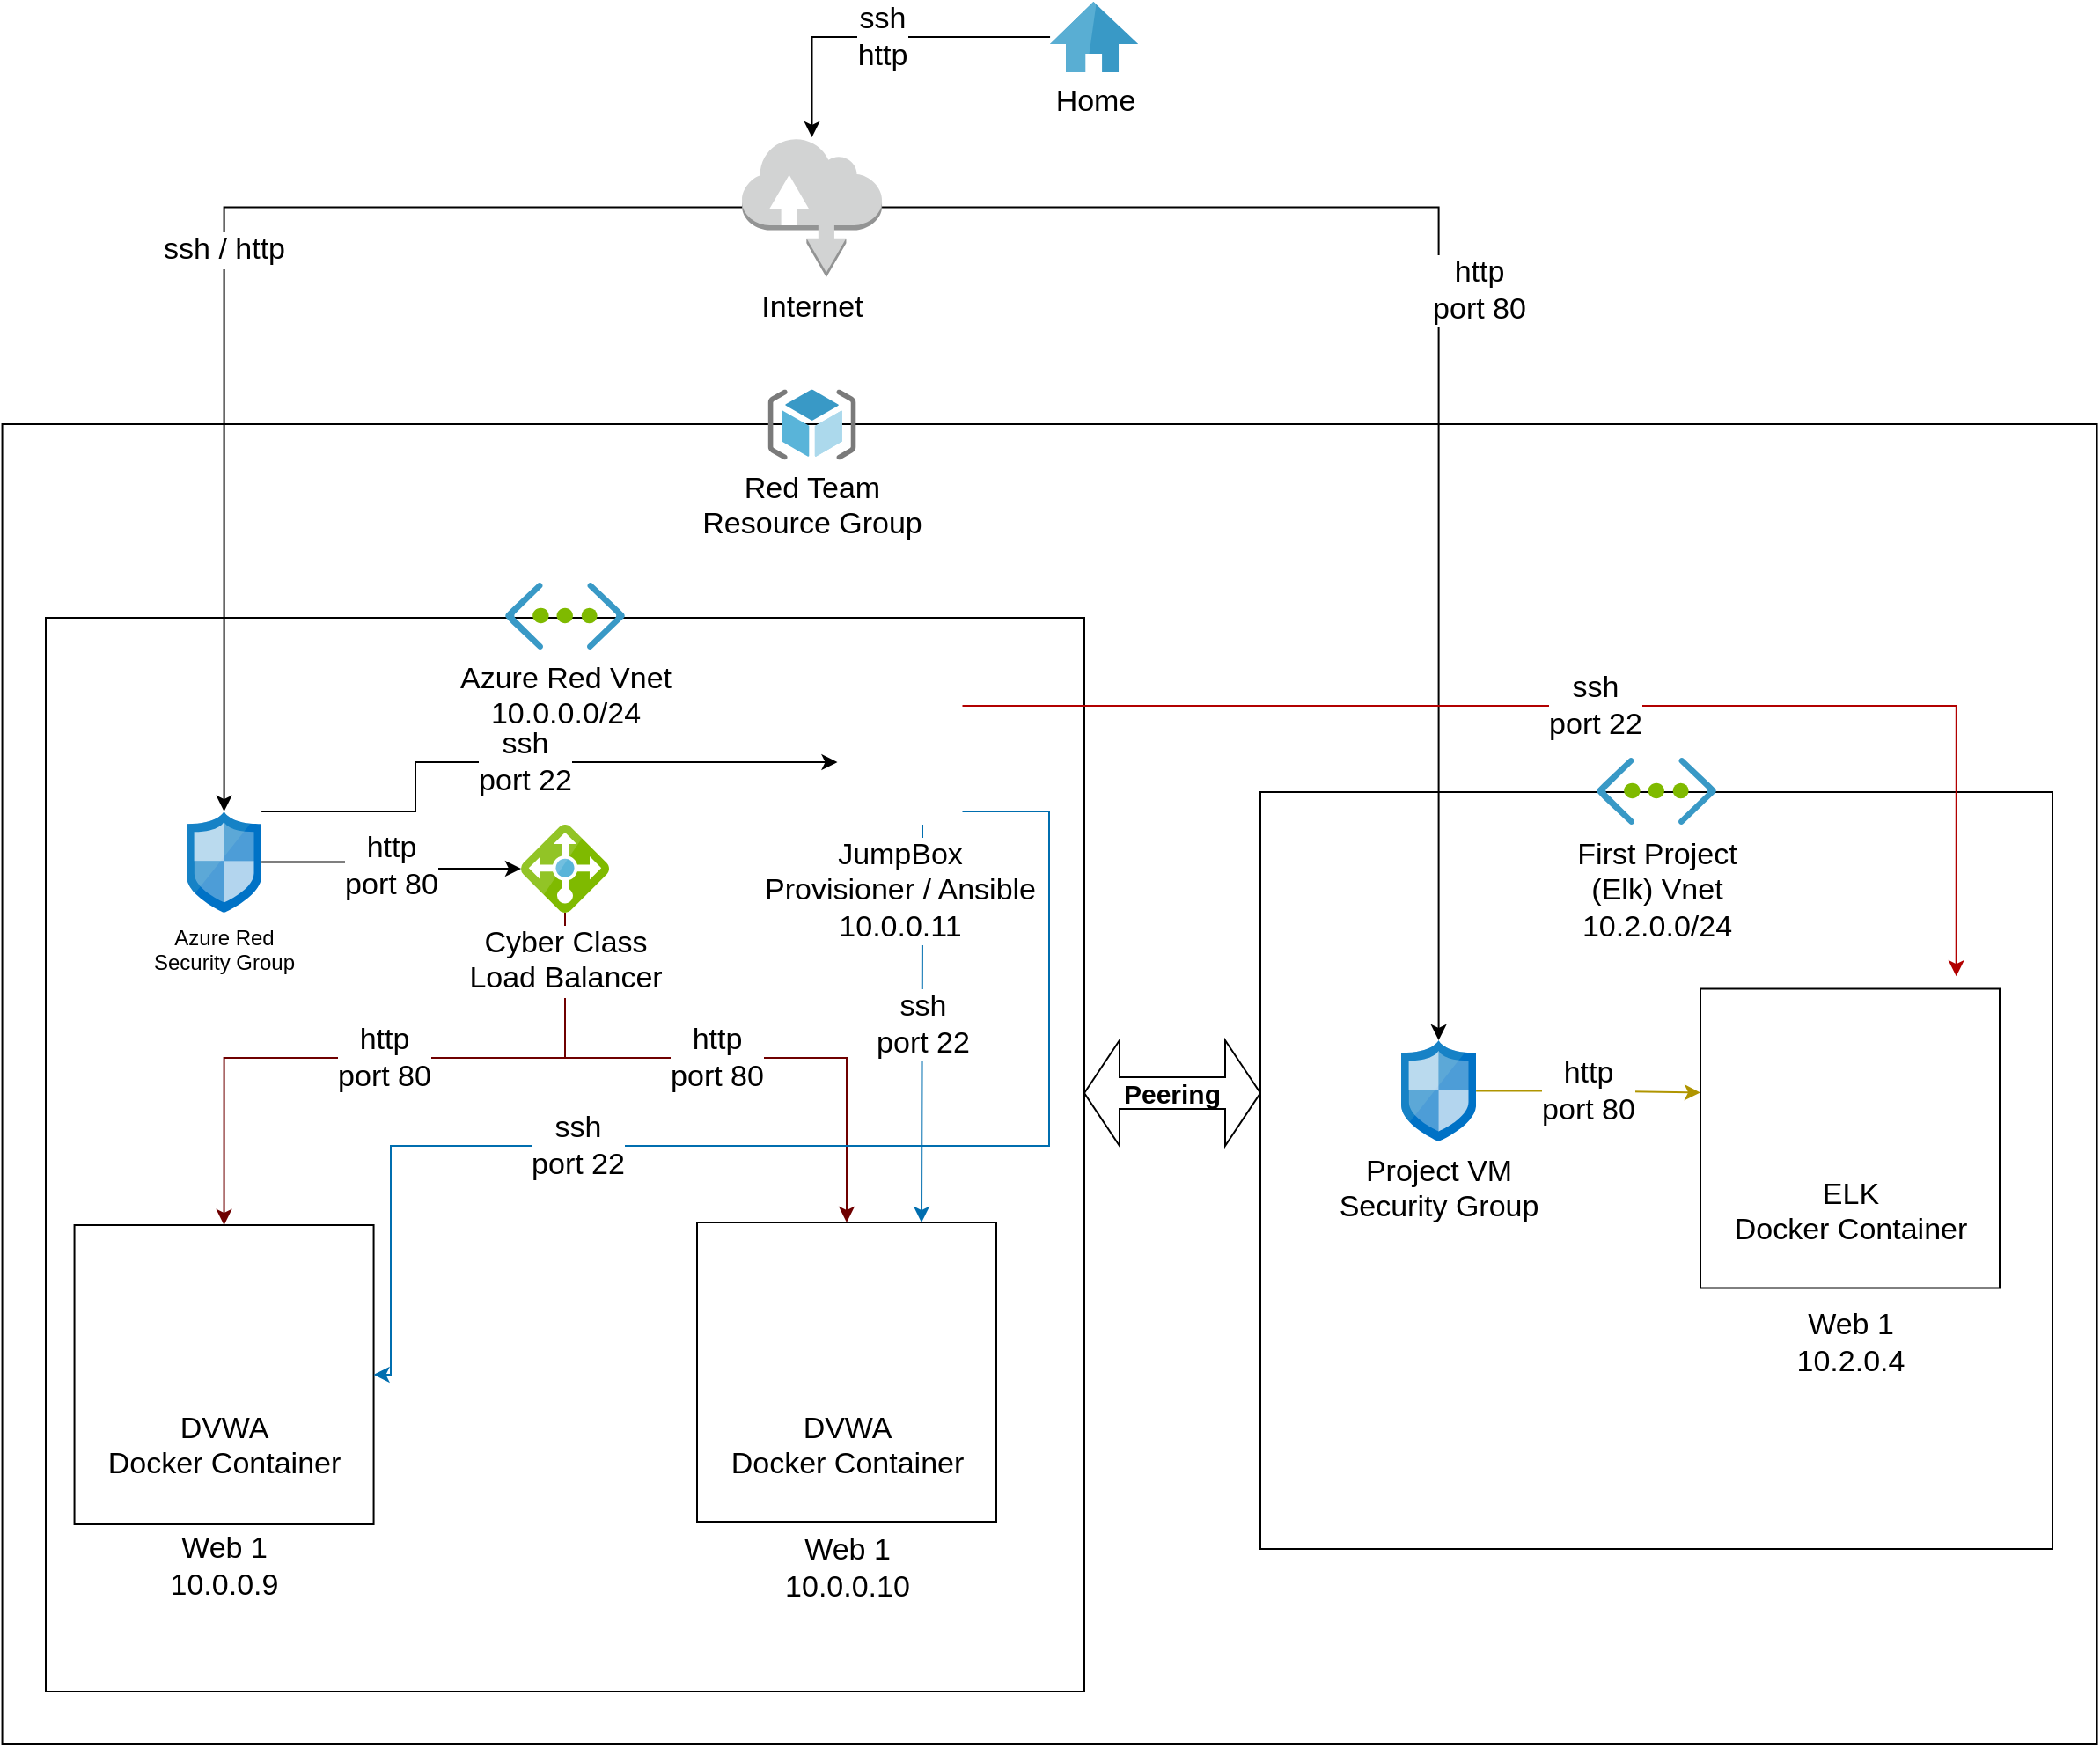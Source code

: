 <mxfile version="13.7.3" type="device"><diagram id="NEIZSWqVp_Hahmc3WD1-" name="Page-1"><mxGraphModel dx="2346" dy="2163" grid="1" gridSize="10" guides="1" tooltips="1" connect="1" arrows="1" fold="1" page="1" pageScale="1" pageWidth="850" pageHeight="1100" math="0" shadow="0"><root><mxCell id="0"/><mxCell id="1" parent="0"/><mxCell id="eSPN0Vv46HGdWI0bHiAm-28" value="" style="rounded=0;whiteSpace=wrap;html=1;labelPosition=center;verticalLabelPosition=top;align=center;verticalAlign=bottom;fillColor=none;" vertex="1" parent="1"><mxGeometry y="170" width="590" height="610" as="geometry"/></mxCell><mxCell id="eSPN0Vv46HGdWI0bHiAm-39" value="" style="whiteSpace=wrap;html=1;fillColor=none;" vertex="1" parent="1"><mxGeometry x="-24.72" y="60" width="1190" height="750" as="geometry"/></mxCell><mxCell id="eSPN0Vv46HGdWI0bHiAm-85" value="" style="whiteSpace=wrap;html=1;aspect=fixed;fillColor=none;" vertex="1" parent="1"><mxGeometry x="16.28" y="515" width="170" height="170" as="geometry"/></mxCell><mxCell id="eSPN0Vv46HGdWI0bHiAm-30" value="&lt;p style=&quot;line-height: 120%&quot;&gt;&lt;br&gt;&lt;/p&gt;" style="rounded=0;whiteSpace=wrap;html=1;align=center;labelPosition=center;verticalLabelPosition=top;verticalAlign=bottom;fillColor=none;" vertex="1" parent="1"><mxGeometry x="690" y="269" width="450" height="430" as="geometry"/></mxCell><mxCell id="eSPN0Vv46HGdWI0bHiAm-1" value="&lt;font style=&quot;font-size: 17px&quot;&gt;Red Team&lt;br&gt;Resource Group&lt;/font&gt;" style="aspect=fixed;html=1;points=[];align=center;image;fontSize=12;image=img/lib/mscae/ResourceGroup.svg;" vertex="1" parent="1"><mxGeometry x="410.28" y="40.25" width="50" height="40" as="geometry"/></mxCell><mxCell id="eSPN0Vv46HGdWI0bHiAm-2" value="&lt;font style=&quot;font-size: 17px&quot;&gt;Azure Red Vnet&lt;br&gt;10.0.0.0/24&lt;/font&gt;" style="aspect=fixed;html=1;points=[];align=center;image;fontSize=12;image=img/lib/mscae/Virtual_Network.svg;rotation=0;container=0;" vertex="1" parent="1"><mxGeometry x="261.07" y="150" width="67.86" height="38" as="geometry"><mxRectangle x="200" y="240" width="50" height="40" as="alternateBounds"/></mxGeometry></mxCell><mxCell id="eSPN0Vv46HGdWI0bHiAm-84" value="&lt;span style=&quot;font-size: 17px&quot;&gt;http&lt;br&gt;port 80&lt;/span&gt;" style="edgeStyle=orthogonalEdgeStyle;rounded=0;orthogonalLoop=1;jettySize=auto;html=1;" edge="1" parent="1" source="eSPN0Vv46HGdWI0bHiAm-7" target="eSPN0Vv46HGdWI0bHiAm-9"><mxGeometry relative="1" as="geometry"/></mxCell><mxCell id="eSPN0Vv46HGdWI0bHiAm-7" value="Azure Red &lt;br&gt;Security Group" style="aspect=fixed;html=1;points=[];align=center;image;fontSize=12;image=img/lib/mscae/Network_Security_Groups_Classic.svg;" vertex="1" parent="1"><mxGeometry x="80.0" y="280" width="42.55" height="57.5" as="geometry"/></mxCell><mxCell id="eSPN0Vv46HGdWI0bHiAm-103" value="&lt;font style=&quot;font-size: 17px&quot;&gt;http&lt;br&gt;port 80&lt;/font&gt;" style="edgeStyle=orthogonalEdgeStyle;rounded=0;orthogonalLoop=1;jettySize=auto;html=1;entryX=0.5;entryY=0;entryDx=0;entryDy=0;fillColor=#a20025;strokeColor=#6F0000;" edge="1" parent="1" source="eSPN0Vv46HGdWI0bHiAm-9" target="eSPN0Vv46HGdWI0bHiAm-88"><mxGeometry relative="1" as="geometry"><Array as="points"><mxPoint x="295" y="420"/><mxPoint x="455" y="420"/></Array></mxGeometry></mxCell><mxCell id="eSPN0Vv46HGdWI0bHiAm-104" value="&lt;font style=&quot;font-size: 17px&quot;&gt;http&lt;br&gt;port 80&lt;/font&gt;" style="edgeStyle=orthogonalEdgeStyle;rounded=0;orthogonalLoop=1;jettySize=auto;html=1;entryX=0.5;entryY=0;entryDx=0;entryDy=0;fillColor=#a20025;strokeColor=#6F0000;" edge="1" parent="1" source="eSPN0Vv46HGdWI0bHiAm-9" target="eSPN0Vv46HGdWI0bHiAm-85"><mxGeometry relative="1" as="geometry"><Array as="points"><mxPoint x="295" y="420"/><mxPoint x="101" y="420"/></Array></mxGeometry></mxCell><mxCell id="eSPN0Vv46HGdWI0bHiAm-9" value="&lt;span style=&quot;font-size: 17px&quot;&gt;Cyber Class&lt;br&gt;Load Balancer&lt;/span&gt;" style="aspect=fixed;html=1;points=[];align=center;image;fontSize=12;image=img/lib/mscae/Load_Balancer_feature.svg;" vertex="1" parent="1"><mxGeometry x="270" y="287.5" width="50" height="50" as="geometry"/></mxCell><mxCell id="eSPN0Vv46HGdWI0bHiAm-14" value="&lt;font style=&quot;font-size: 17px&quot;&gt;First Project&lt;br&gt;(Elk) Vnet&lt;br&gt;10.2.0.0/24&lt;/font&gt;" style="aspect=fixed;html=1;points=[];align=center;image;fontSize=12;image=img/lib/mscae/Virtual_Network.svg;rotation=0;container=0;" vertex="1" parent="1"><mxGeometry x="881.07" y="249.5" width="67.86" height="38" as="geometry"><mxRectangle x="200" y="240" width="50" height="40" as="alternateBounds"/></mxGeometry></mxCell><mxCell id="eSPN0Vv46HGdWI0bHiAm-83" value="&lt;font style=&quot;font-size: 17px&quot;&gt;ssh&lt;br&gt;http&lt;/font&gt;" style="edgeStyle=orthogonalEdgeStyle;rounded=0;orthogonalLoop=1;jettySize=auto;html=1;" edge="1" parent="1" source="eSPN0Vv46HGdWI0bHiAm-38" target="eSPN0Vv46HGdWI0bHiAm-75"><mxGeometry relative="1" as="geometry"/></mxCell><mxCell id="eSPN0Vv46HGdWI0bHiAm-38" value="&lt;font style=&quot;font-size: 17px&quot;&gt;Home&lt;/font&gt;" style="aspect=fixed;html=1;points=[];align=center;image;fontSize=12;image=img/lib/mscae/Azure_Home.svg;" vertex="1" parent="1"><mxGeometry x="570.53" y="-180" width="50" height="40" as="geometry"/></mxCell><mxCell id="eSPN0Vv46HGdWI0bHiAm-48" value="&lt;b&gt;&lt;font style=&quot;font-size: 15px&quot;&gt;Peering&lt;/font&gt;&lt;/b&gt;" style="shape=doubleArrow;whiteSpace=wrap;html=1;fillColor=none;" vertex="1" parent="1"><mxGeometry x="590" y="410" width="100" height="60" as="geometry"/></mxCell><mxCell id="eSPN0Vv46HGdWI0bHiAm-76" value="&lt;font style=&quot;font-size: 17px&quot;&gt;ssh / http&lt;/font&gt;" style="edgeStyle=orthogonalEdgeStyle;rounded=0;orthogonalLoop=1;jettySize=auto;html=1;" edge="1" parent="1" source="eSPN0Vv46HGdWI0bHiAm-75" target="eSPN0Vv46HGdWI0bHiAm-7"><mxGeometry relative="1" as="geometry"/></mxCell><mxCell id="eSPN0Vv46HGdWI0bHiAm-120" value="&lt;font style=&quot;font-size: 17px&quot;&gt;http&lt;br&gt;port 80&lt;/font&gt;" style="edgeStyle=orthogonalEdgeStyle;rounded=0;orthogonalLoop=1;jettySize=auto;html=1;strokeColor=#000000;" edge="1" parent="1" source="eSPN0Vv46HGdWI0bHiAm-75" target="eSPN0Vv46HGdWI0bHiAm-111"><mxGeometry x="-0.199" y="-23" relative="1" as="geometry"><mxPoint x="23" y="24" as="offset"/></mxGeometry></mxCell><mxCell id="eSPN0Vv46HGdWI0bHiAm-75" value="&lt;font style=&quot;font-size: 17px&quot;&gt;Internet&lt;/font&gt;" style="outlineConnect=0;dashed=0;verticalLabelPosition=bottom;verticalAlign=top;align=center;html=1;shape=mxgraph.aws3.internet;fillColor=#D2D3D3;gradientColor=none;" vertex="1" parent="1"><mxGeometry x="395.53" y="-103" width="79.5" height="79.5" as="geometry"/></mxCell><mxCell id="eSPN0Vv46HGdWI0bHiAm-86" value="&lt;font style=&quot;font-size: 17px&quot;&gt;DVWA&lt;br&gt;Docker Container&lt;/font&gt;" style="shape=image;html=1;verticalAlign=top;verticalLabelPosition=bottom;labelBackgroundColor=#ffffff;imageAspect=0;aspect=fixed;image=https://cdn1.iconfinder.com/data/icons/social-media-2106/24/social_media_social_media_logo_docker-128.png;fillColor=none;" vertex="1" parent="1"><mxGeometry x="71.28" y="553.5" width="60" height="60" as="geometry"/></mxCell><mxCell id="eSPN0Vv46HGdWI0bHiAm-87" value="&lt;font style=&quot;font-size: 17px&quot;&gt;Web 1&lt;br&gt;10.0.0.9&lt;br&gt;&lt;/font&gt;" style="text;html=1;strokeColor=none;fillColor=none;align=center;verticalAlign=middle;whiteSpace=wrap;rounded=0;" vertex="1" parent="1"><mxGeometry x="41.8" y="699" width="118.93" height="20" as="geometry"/></mxCell><mxCell id="eSPN0Vv46HGdWI0bHiAm-88" value="" style="whiteSpace=wrap;html=1;aspect=fixed;fillColor=none;" vertex="1" parent="1"><mxGeometry x="370" y="513.5" width="170" height="170" as="geometry"/></mxCell><mxCell id="eSPN0Vv46HGdWI0bHiAm-90" value="&lt;font style=&quot;font-size: 17px&quot;&gt;DVWA&lt;br&gt;Docker Container&lt;/font&gt;" style="shape=image;html=1;verticalAlign=top;verticalLabelPosition=bottom;labelBackgroundColor=#ffffff;imageAspect=0;aspect=fixed;image=https://cdn1.iconfinder.com/data/icons/social-media-2106/24/social_media_social_media_logo_docker-128.png;fillColor=none;" vertex="1" parent="1"><mxGeometry x="425" y="553.5" width="60" height="60" as="geometry"/></mxCell><mxCell id="eSPN0Vv46HGdWI0bHiAm-92" value="&lt;font style=&quot;font-size: 17px&quot;&gt;Web 1&lt;br&gt;10.0.0.10&lt;br&gt;&lt;/font&gt;" style="text;html=1;strokeColor=none;fillColor=none;align=center;verticalAlign=middle;whiteSpace=wrap;rounded=0;" vertex="1" parent="1"><mxGeometry x="395.53" y="700" width="118.93" height="20" as="geometry"/></mxCell><mxCell id="eSPN0Vv46HGdWI0bHiAm-106" value="&lt;font style=&quot;font-size: 17px&quot;&gt;ssh&lt;br&gt;port 22&lt;/font&gt;" style="edgeStyle=orthogonalEdgeStyle;rounded=0;orthogonalLoop=1;jettySize=auto;html=1;" edge="1" parent="1" source="eSPN0Vv46HGdWI0bHiAm-7" target="eSPN0Vv46HGdWI0bHiAm-105"><mxGeometry relative="1" as="geometry"><Array as="points"><mxPoint x="210" y="280"/><mxPoint x="210" y="252"/></Array></mxGeometry></mxCell><mxCell id="eSPN0Vv46HGdWI0bHiAm-107" value="&lt;font style=&quot;font-size: 17px&quot;&gt;ssh&lt;br&gt;port 22&lt;/font&gt;" style="edgeStyle=orthogonalEdgeStyle;rounded=0;orthogonalLoop=1;jettySize=auto;html=1;entryX=0.75;entryY=0;entryDx=0;entryDy=0;fillColor=#1ba1e2;strokeColor=#006EAF;" edge="1" parent="1" source="eSPN0Vv46HGdWI0bHiAm-105" target="eSPN0Vv46HGdWI0bHiAm-88"><mxGeometry relative="1" as="geometry"><Array as="points"><mxPoint x="498" y="340"/><mxPoint x="498" y="340"/></Array></mxGeometry></mxCell><mxCell id="eSPN0Vv46HGdWI0bHiAm-108" value="&lt;font style=&quot;font-size: 17px&quot;&gt;ssh&lt;br&gt;port 22&lt;/font&gt;" style="edgeStyle=orthogonalEdgeStyle;rounded=0;orthogonalLoop=1;jettySize=auto;html=1;fillColor=#1ba1e2;strokeColor=#006EAF;" edge="1" parent="1" source="eSPN0Vv46HGdWI0bHiAm-105" target="eSPN0Vv46HGdWI0bHiAm-85"><mxGeometry x="0.347" relative="1" as="geometry"><Array as="points"><mxPoint x="570" y="280"/><mxPoint x="570" y="470"/><mxPoint x="196" y="470"/><mxPoint x="196" y="600"/></Array><mxPoint as="offset"/></mxGeometry></mxCell><mxCell id="eSPN0Vv46HGdWI0bHiAm-119" value="&lt;font style=&quot;font-size: 17px&quot;&gt;ssh&lt;br&gt;port 22&lt;/font&gt;" style="edgeStyle=orthogonalEdgeStyle;rounded=0;orthogonalLoop=1;jettySize=auto;html=1;entryX=0.855;entryY=-0.042;entryDx=0;entryDy=0;entryPerimeter=0;strokeColor=#B20000;fillColor=#e51400;" edge="1" parent="1" source="eSPN0Vv46HGdWI0bHiAm-105" target="eSPN0Vv46HGdWI0bHiAm-112"><mxGeometry relative="1" as="geometry"><Array as="points"><mxPoint x="1085" y="220"/></Array></mxGeometry></mxCell><mxCell id="eSPN0Vv46HGdWI0bHiAm-105" value="&lt;font style=&quot;font-size: 17px&quot;&gt;JumpBox&lt;br&gt;Provisioner / Ansible&lt;br&gt;10.0.0.11&lt;/font&gt;" style="shape=image;html=1;verticalAlign=top;verticalLabelPosition=bottom;labelBackgroundColor=#ffffff;imageAspect=0;aspect=fixed;image=https://cdn3.iconfinder.com/data/icons/iconic-1/32/box-128.png;fillColor=none;" vertex="1" parent="1"><mxGeometry x="449.75" y="216.5" width="71" height="71" as="geometry"/></mxCell><mxCell id="eSPN0Vv46HGdWI0bHiAm-116" value="&lt;font style=&quot;font-size: 17px&quot;&gt;http&lt;br&gt;port 80&lt;/font&gt;" style="edgeStyle=orthogonalEdgeStyle;rounded=0;orthogonalLoop=1;jettySize=auto;html=1;entryX=0;entryY=0.347;entryDx=0;entryDy=0;entryPerimeter=0;fillColor=#e3c800;strokeColor=#B09500;" edge="1" parent="1" source="eSPN0Vv46HGdWI0bHiAm-111" target="eSPN0Vv46HGdWI0bHiAm-112"><mxGeometry relative="1" as="geometry"/></mxCell><mxCell id="eSPN0Vv46HGdWI0bHiAm-111" value="&lt;font style=&quot;font-size: 17px&quot;&gt;Project VM&lt;br&gt;Security Group&lt;br&gt;&lt;/font&gt;" style="aspect=fixed;html=1;points=[];align=center;image;fontSize=12;image=img/lib/mscae/Network_Security_Groups_Classic.svg;" vertex="1" parent="1"><mxGeometry x="770" y="410" width="42.55" height="57.5" as="geometry"/></mxCell><mxCell id="eSPN0Vv46HGdWI0bHiAm-112" value="" style="whiteSpace=wrap;html=1;aspect=fixed;fillColor=none;" vertex="1" parent="1"><mxGeometry x="940" y="380.75" width="170" height="170" as="geometry"/></mxCell><mxCell id="eSPN0Vv46HGdWI0bHiAm-113" value="&lt;font style=&quot;font-size: 17px&quot;&gt;ELK&lt;br&gt;Docker Container&lt;/font&gt;" style="shape=image;html=1;verticalAlign=top;verticalLabelPosition=bottom;labelBackgroundColor=#ffffff;imageAspect=0;aspect=fixed;image=https://cdn1.iconfinder.com/data/icons/social-media-2106/24/social_media_social_media_logo_docker-128.png;fillColor=none;" vertex="1" parent="1"><mxGeometry x="995" y="420.75" width="60" height="60" as="geometry"/></mxCell><mxCell id="eSPN0Vv46HGdWI0bHiAm-115" value="&lt;font style=&quot;font-size: 17px&quot;&gt;Web 1&lt;br&gt;10.2.0.4&lt;br&gt;&lt;/font&gt;" style="text;html=1;strokeColor=none;fillColor=none;align=center;verticalAlign=middle;whiteSpace=wrap;rounded=0;" vertex="1" parent="1"><mxGeometry x="965.53" y="572" width="118.93" height="20" as="geometry"/></mxCell></root></mxGraphModel></diagram></mxfile>